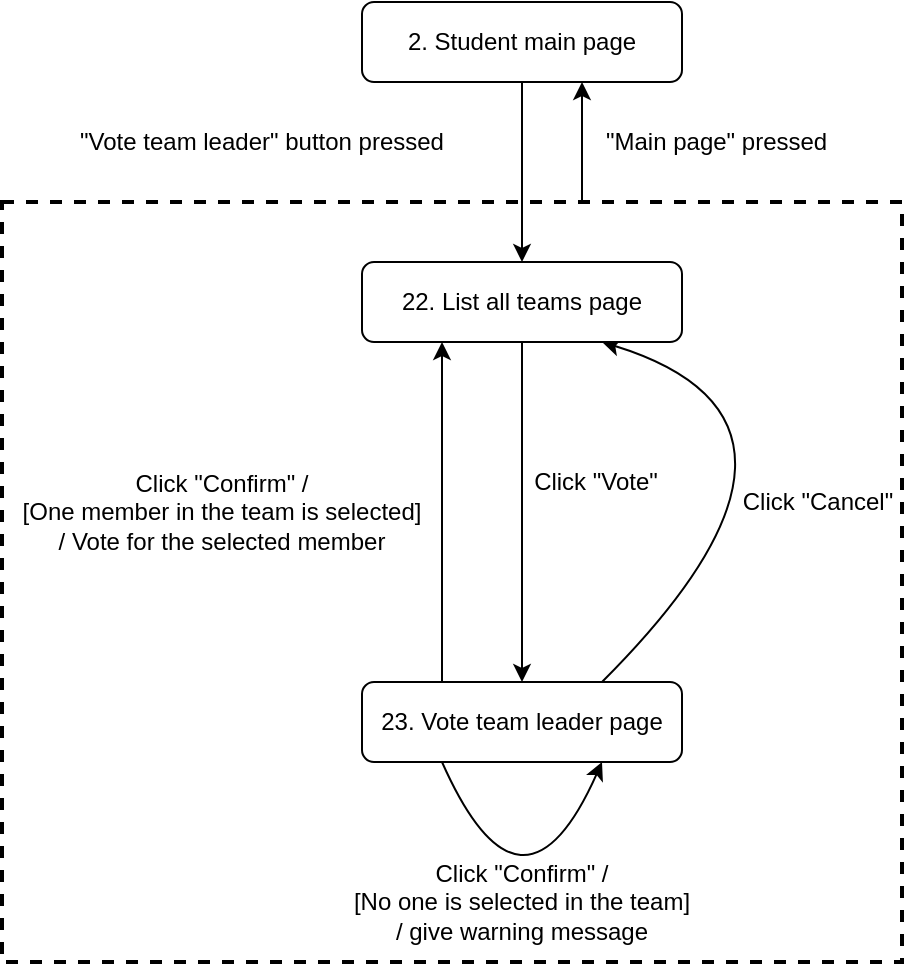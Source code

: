 <mxfile version="12.6.5" type="device"><diagram id="JK02AedDogQngHCiptC1" name="Page-1"><mxGraphModel dx="1086" dy="806" grid="1" gridSize="10" guides="1" tooltips="1" connect="1" arrows="1" fold="1" page="1" pageScale="1" pageWidth="827" pageHeight="1169" math="0" shadow="0"><root><mxCell id="0"/><mxCell id="1" parent="0"/><mxCell id="Z18tTtm0m3CS9nZPlGaC-2" style="edgeStyle=orthogonalEdgeStyle;rounded=0;orthogonalLoop=1;jettySize=auto;html=1;" parent="1" source="t-JVggpZhDYExCgTZTxm-1" target="Z18tTtm0m3CS9nZPlGaC-1" edge="1"><mxGeometry relative="1" as="geometry"><Array as="points"><mxPoint x="520" y="150"/><mxPoint x="520" y="150"/></Array></mxGeometry></mxCell><mxCell id="t-JVggpZhDYExCgTZTxm-1" value="2. Student main page" style="rounded=1;whiteSpace=wrap;html=1;" parent="1" vertex="1"><mxGeometry x="470" y="120" width="160" height="40" as="geometry"/></mxCell><mxCell id="t-JVggpZhDYExCgTZTxm-2" value="&quot;Vote team leader&quot; button pressed" style="text;html=1;strokeColor=none;fillColor=none;align=center;verticalAlign=middle;whiteSpace=wrap;rounded=0;" parent="1" vertex="1"><mxGeometry x="320" y="180" width="200" height="20" as="geometry"/></mxCell><mxCell id="Z18tTtm0m3CS9nZPlGaC-7" style="edgeStyle=orthogonalEdgeStyle;rounded=0;orthogonalLoop=1;jettySize=auto;html=1;exitX=0.25;exitY=0;exitDx=0;exitDy=0;entryX=0.25;entryY=1;entryDx=0;entryDy=0;" parent="1" source="t-JVggpZhDYExCgTZTxm-3" target="Z18tTtm0m3CS9nZPlGaC-1" edge="1"><mxGeometry relative="1" as="geometry"/></mxCell><mxCell id="t-JVggpZhDYExCgTZTxm-3" value="23. Vote team leader page" style="rounded=1;whiteSpace=wrap;html=1;" parent="1" vertex="1"><mxGeometry x="470" y="460" width="160" height="40" as="geometry"/></mxCell><mxCell id="t-JVggpZhDYExCgTZTxm-5" value="Click &quot;Vote&quot;" style="text;html=1;strokeColor=none;fillColor=none;align=center;verticalAlign=middle;whiteSpace=wrap;rounded=0;" parent="1" vertex="1"><mxGeometry x="544" y="350" width="86" height="20" as="geometry"/></mxCell><mxCell id="t-JVggpZhDYExCgTZTxm-6" value="" style="endArrow=classic;html=1;exitX=0.75;exitY=0;exitDx=0;exitDy=0;curved=1;entryX=0.75;entryY=1;entryDx=0;entryDy=0;" parent="1" source="t-JVggpZhDYExCgTZTxm-3" target="Z18tTtm0m3CS9nZPlGaC-1" edge="1"><mxGeometry width="50" height="50" relative="1" as="geometry"><mxPoint x="570" y="590" as="sourcePoint"/><mxPoint x="170" y="580" as="targetPoint"/><Array as="points"><mxPoint x="720" y="330"/></Array></mxGeometry></mxCell><mxCell id="t-JVggpZhDYExCgTZTxm-8" value="Click &quot;Confirm&quot; / &lt;br&gt;[No one is selected in the team]&lt;br&gt;/ give warning message" style="text;html=1;strokeColor=none;fillColor=none;align=center;verticalAlign=middle;whiteSpace=wrap;rounded=0;" parent="1" vertex="1"><mxGeometry x="460" y="550" width="180" height="40" as="geometry"/></mxCell><mxCell id="t-JVggpZhDYExCgTZTxm-11" value="Click &quot;Confirm&quot; /&lt;br&gt;[One member in the team is selected]&lt;br&gt;/ Vote for the selected member" style="text;html=1;strokeColor=none;fillColor=none;align=center;verticalAlign=middle;whiteSpace=wrap;rounded=0;" parent="1" vertex="1"><mxGeometry x="290" y="350" width="220" height="50" as="geometry"/></mxCell><mxCell id="Z18tTtm0m3CS9nZPlGaC-5" style="edgeStyle=orthogonalEdgeStyle;rounded=0;orthogonalLoop=1;jettySize=auto;html=1;entryX=0.5;entryY=0;entryDx=0;entryDy=0;" parent="1" source="Z18tTtm0m3CS9nZPlGaC-1" target="t-JVggpZhDYExCgTZTxm-3" edge="1"><mxGeometry relative="1" as="geometry"/></mxCell><mxCell id="Z18tTtm0m3CS9nZPlGaC-1" value="22. List all teams page" style="rounded=1;whiteSpace=wrap;html=1;" parent="1" vertex="1"><mxGeometry x="470" y="250" width="160" height="40" as="geometry"/></mxCell><mxCell id="Z18tTtm0m3CS9nZPlGaC-8" value="Click &quot;Cancel&quot;" style="text;html=1;strokeColor=none;fillColor=none;align=center;verticalAlign=middle;whiteSpace=wrap;rounded=0;" parent="1" vertex="1"><mxGeometry x="650" y="360" width="96" height="20" as="geometry"/></mxCell><mxCell id="Z18tTtm0m3CS9nZPlGaC-9" value="" style="curved=1;endArrow=classic;html=1;entryX=0.75;entryY=1;entryDx=0;entryDy=0;exitX=0.25;exitY=1;exitDx=0;exitDy=0;" parent="1" source="t-JVggpZhDYExCgTZTxm-3" target="t-JVggpZhDYExCgTZTxm-3" edge="1"><mxGeometry width="50" height="50" relative="1" as="geometry"><mxPoint x="80" y="570" as="sourcePoint"/><mxPoint x="130" y="520" as="targetPoint"/><Array as="points"><mxPoint x="550" y="590"/></Array></mxGeometry></mxCell><mxCell id="z1PdtNoN8vCQ217sjChl-2" style="edgeStyle=orthogonalEdgeStyle;rounded=0;orthogonalLoop=1;jettySize=auto;html=1;" parent="1" source="z1PdtNoN8vCQ217sjChl-1" target="t-JVggpZhDYExCgTZTxm-1" edge="1"><mxGeometry relative="1" as="geometry"><Array as="points"><mxPoint x="580" y="190"/><mxPoint x="580" y="190"/></Array></mxGeometry></mxCell><mxCell id="z1PdtNoN8vCQ217sjChl-1" value="" style="rounded=0;whiteSpace=wrap;html=1;fillColor=none;dashed=1;strokeWidth=2;" parent="1" vertex="1"><mxGeometry x="290" y="220" width="450" height="380" as="geometry"/></mxCell><mxCell id="z1PdtNoN8vCQ217sjChl-3" value="&quot;Main page&quot; pressed" style="text;html=1;strokeColor=none;fillColor=none;align=left;verticalAlign=middle;whiteSpace=wrap;rounded=0;" parent="1" vertex="1"><mxGeometry x="590" y="180" width="120" height="20" as="geometry"/></mxCell></root></mxGraphModel></diagram></mxfile>